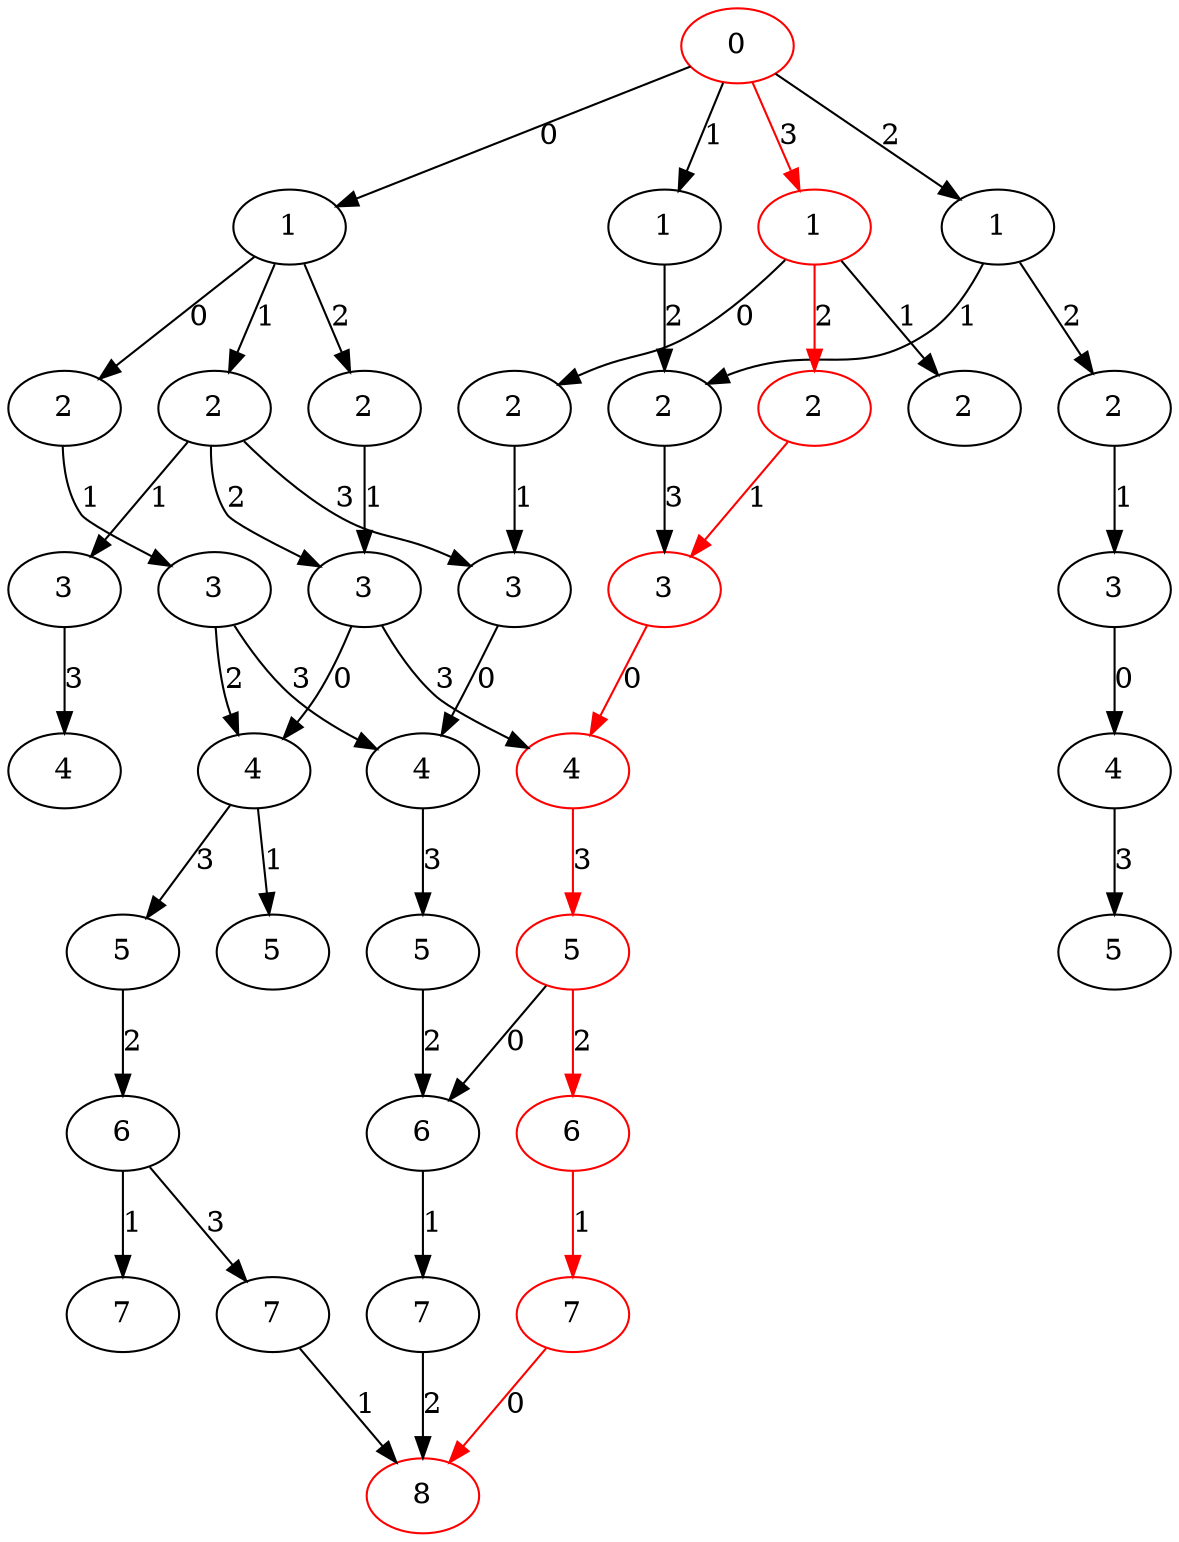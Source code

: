 strict digraph G {
  1 [ label="4" ];
  2 [ label="5" ];
  3 [ label="6" ];
  4 [ label="7" ];
  5 [ label="7" ];
  6 [ color="red" label="8" ];
  7 [ label="5" ];
  8 [ label="3" ];
  9 [ label="7" ];
  10 [ label="6" ];
  11 [ label="5" ];
  12 [ label="4" ];
  13 [ label="2" ];
  14 [ label="1" ];
  15 [ label="3" ];
  16 [ label="4" ];
  17 [ label="2" ];
  18 [ label="3" ];
  19 [ color="red" label="7" ];
  20 [ color="red" label="6" ];
  21 [ color="red" label="5" ];
  22 [ color="red" label="4" ];
  23 [ label="3" ];
  24 [ label="2" ];
  25 [ color="red" label="0" ];
  26 [ color="red" label="3" ];
  27 [ label="2" ];
  28 [ label="1" ];
  29 [ label="1" ];
  30 [ label="4" ];
  31 [ label="5" ];
  32 [ label="3" ];
  33 [ label="2" ];
  34 [ label="2" ];
  35 [ color="red" label="1" ];
  36 [ label="2" ];
  37 [ color="red" label="2" ];
  1 -> 2 [ label="1" ];
  3 -> 4 [ label="1" ];
  5 -> 6 [ label="1" ];
  3 -> 5 [ label="3" ];
  7 -> 3 [ label="2" ];
  1 -> 7 [ label="3" ];
  8 -> 1 [ label="2" ];
  9 -> 6 [ label="2" ];
  10 -> 9 [ label="1" ];
  11 -> 10 [ label="2" ];
  12 -> 11 [ label="3" ];
  8 -> 12 [ label="3" ];
  13 -> 8 [ label="1" ];
  14 -> 13 [ label="0" ];
  15 -> 16 [ label="3" ];
  17 -> 15 [ label="1" ];
  18 -> 1 [ label="0" ];
  19 -> 6 [ color="red" label="0" ];
  20 -> 19 [ color="red" label="1" ];
  21 -> 20 [ color="red" label="2" ];
  22 -> 21 [ color="red" label="3" ];
  18 -> 22 [ label="3" ];
  17 -> 18 [ label="2" ];
  23 -> 12 [ label="0" ];
  17 -> 23 [ label="3" ];
  14 -> 17 [ label="1" ];
  24 -> 18 [ label="1" ];
  14 -> 24 [ label="2" ];
  25 -> 14 [ label="0" ];
  26 -> 22 [ color="red" label="0" ];
  27 -> 26 [ label="3" ];
  28 -> 27 [ label="2" ];
  25 -> 28 [ label="1" ];
  29 -> 27 [ label="1" ];
  30 -> 31 [ label="3" ];
  32 -> 30 [ label="0" ];
  33 -> 32 [ label="1" ];
  29 -> 33 [ label="2" ];
  25 -> 29 [ label="2" ];
  34 -> 23 [ label="1" ];
  35 -> 34 [ label="0" ];
  35 -> 36 [ label="1" ];
  21 -> 10 [ label="0" ];
  37 -> 26 [ color="red" label="1" ];
  35 -> 37 [ color="red" label="2" ];
  25 -> 35 [ color="red" label="3" ];
}
